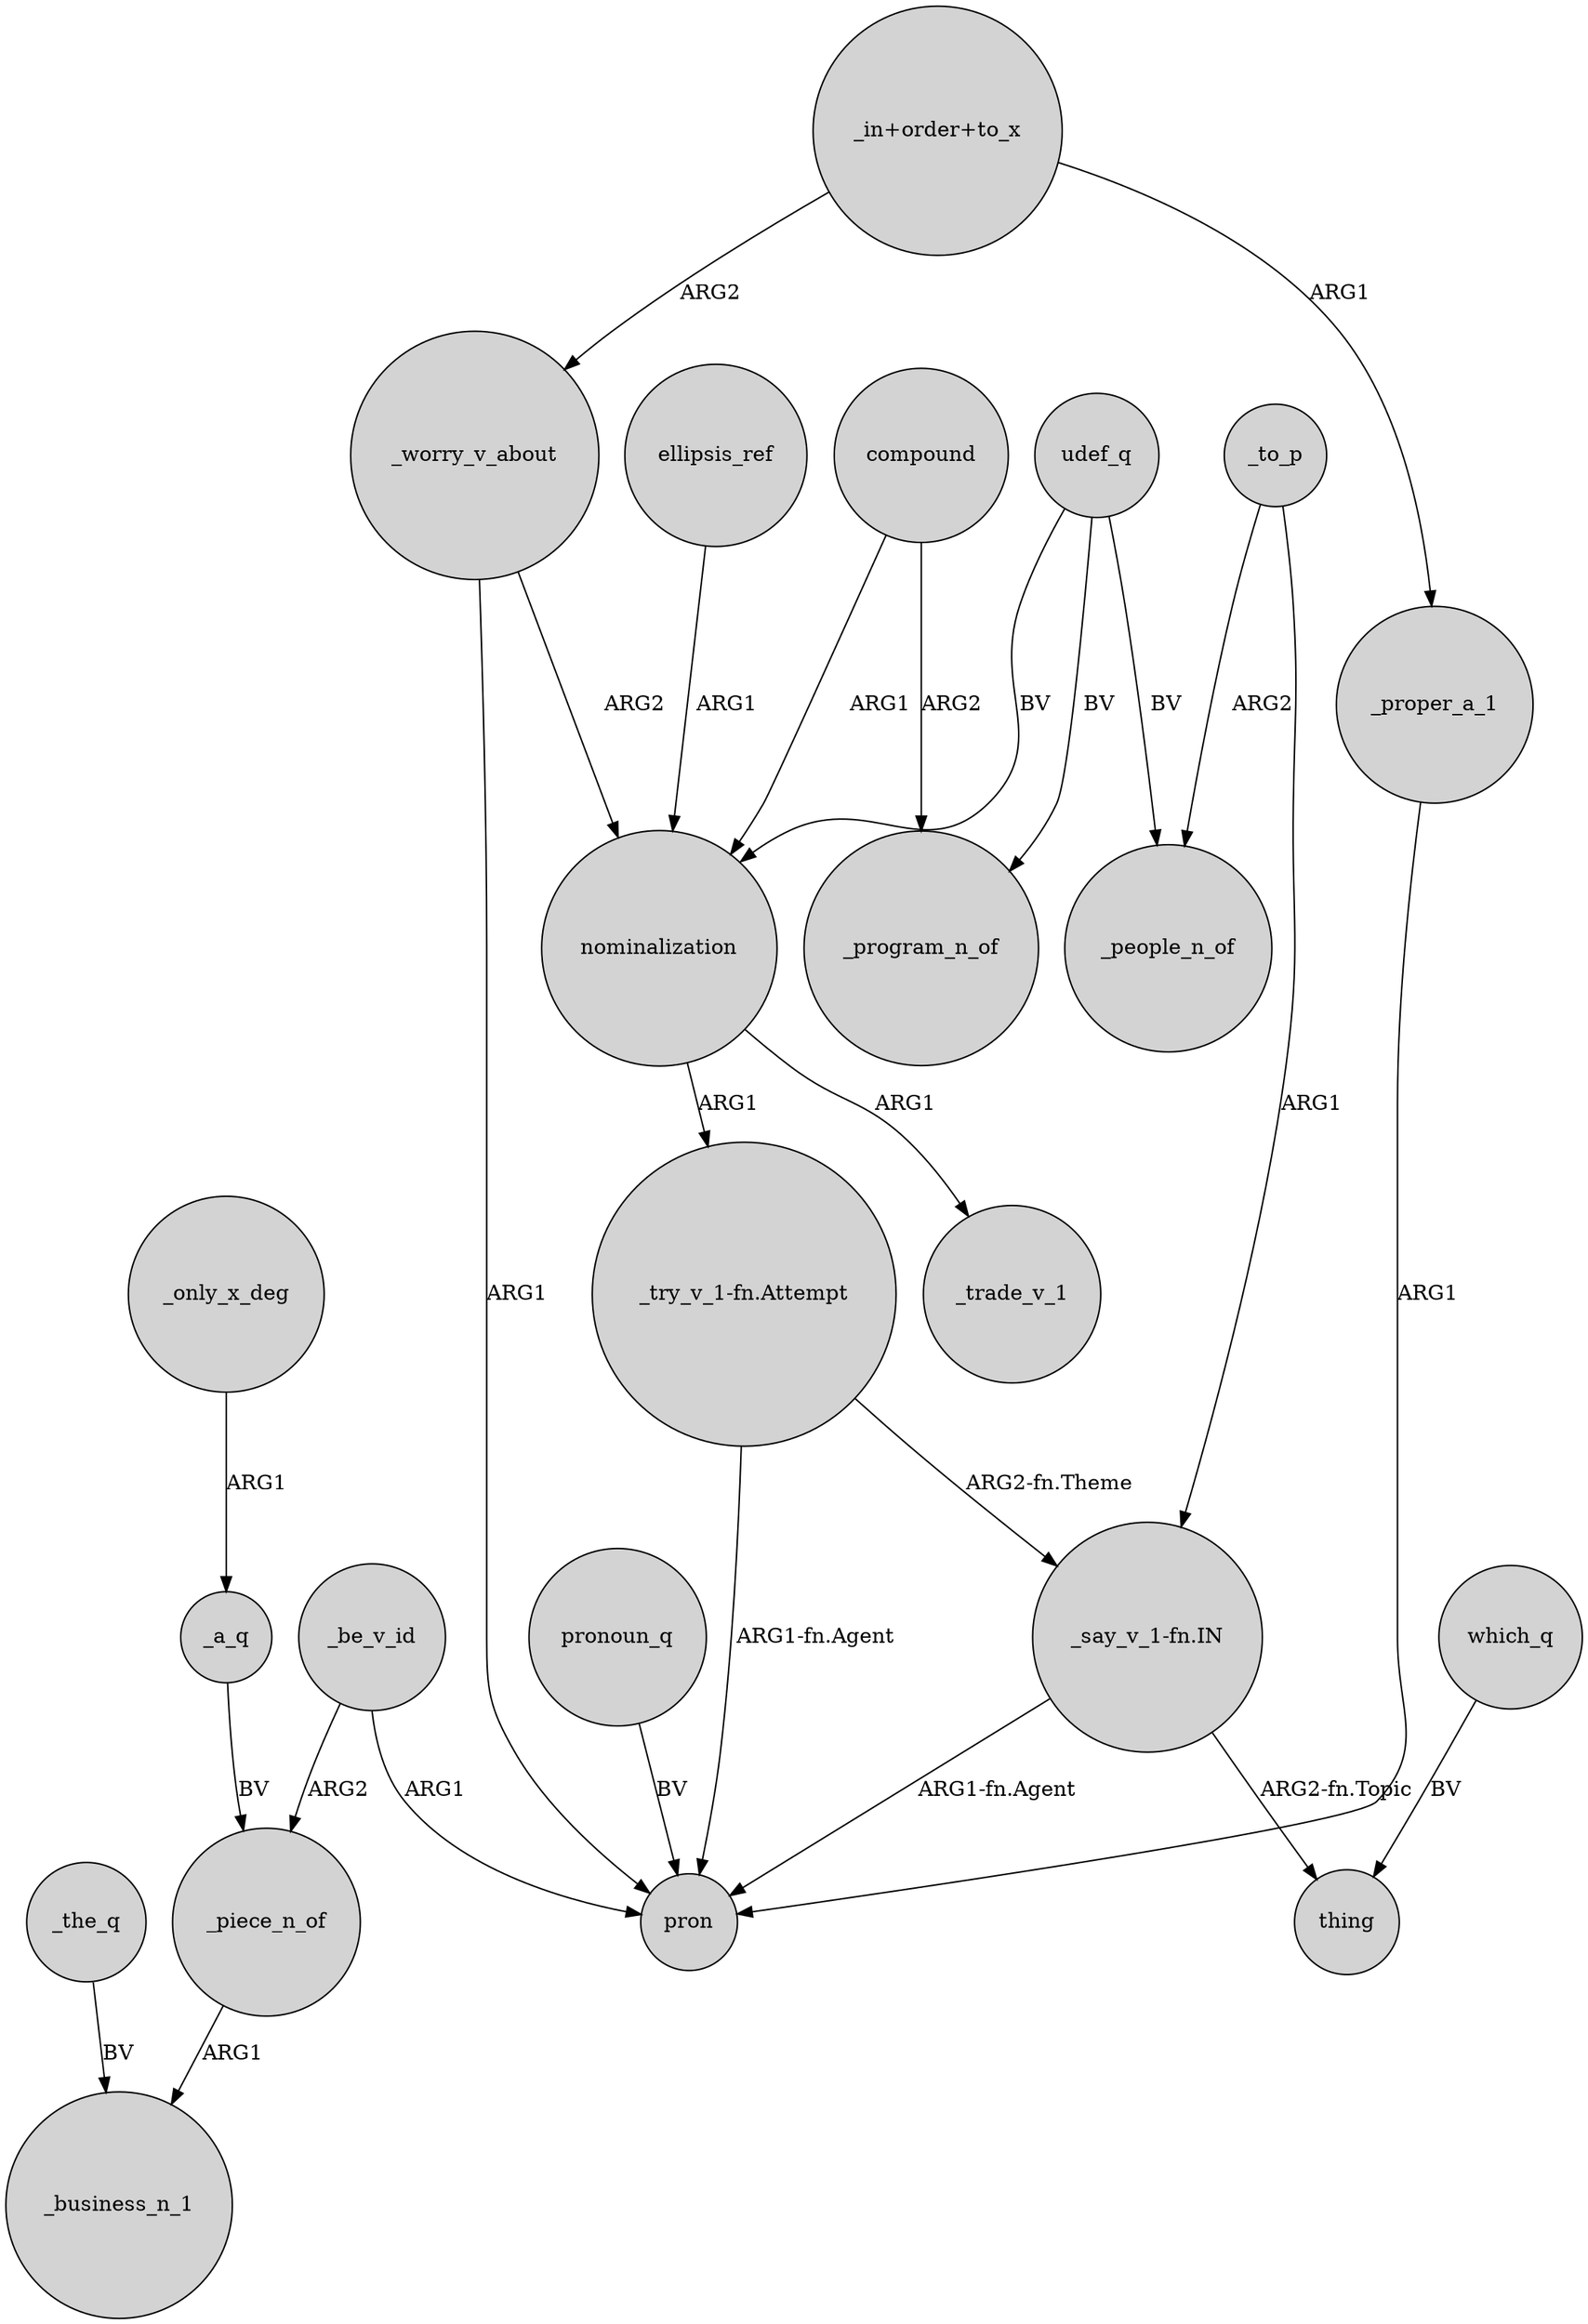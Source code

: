 digraph {
	node [shape=circle style=filled]
	_the_q -> _business_n_1 [label=BV]
	compound -> _program_n_of [label=ARG2]
	"_say_v_1-fn.IN" -> thing [label="ARG2-fn.Topic"]
	"_in+order+to_x" -> _worry_v_about [label=ARG2]
	"_say_v_1-fn.IN" -> pron [label="ARG1-fn.Agent"]
	udef_q -> _program_n_of [label=BV]
	_worry_v_about -> nominalization [label=ARG2]
	nominalization -> _trade_v_1 [label=ARG1]
	_be_v_id -> pron [label=ARG1]
	udef_q -> _people_n_of [label=BV]
	ellipsis_ref -> nominalization [label=ARG1]
	pronoun_q -> pron [label=BV]
	_to_p -> "_say_v_1-fn.IN" [label=ARG1]
	_to_p -> _people_n_of [label=ARG2]
	_be_v_id -> _piece_n_of [label=ARG2]
	_only_x_deg -> _a_q [label=ARG1]
	udef_q -> nominalization [label=BV]
	_proper_a_1 -> pron [label=ARG1]
	"_try_v_1-fn.Attempt" -> pron [label="ARG1-fn.Agent"]
	"_in+order+to_x" -> _proper_a_1 [label=ARG1]
	_piece_n_of -> _business_n_1 [label=ARG1]
	"_try_v_1-fn.Attempt" -> "_say_v_1-fn.IN" [label="ARG2-fn.Theme"]
	_a_q -> _piece_n_of [label=BV]
	nominalization -> "_try_v_1-fn.Attempt" [label=ARG1]
	compound -> nominalization [label=ARG1]
	_worry_v_about -> pron [label=ARG1]
	which_q -> thing [label=BV]
}
